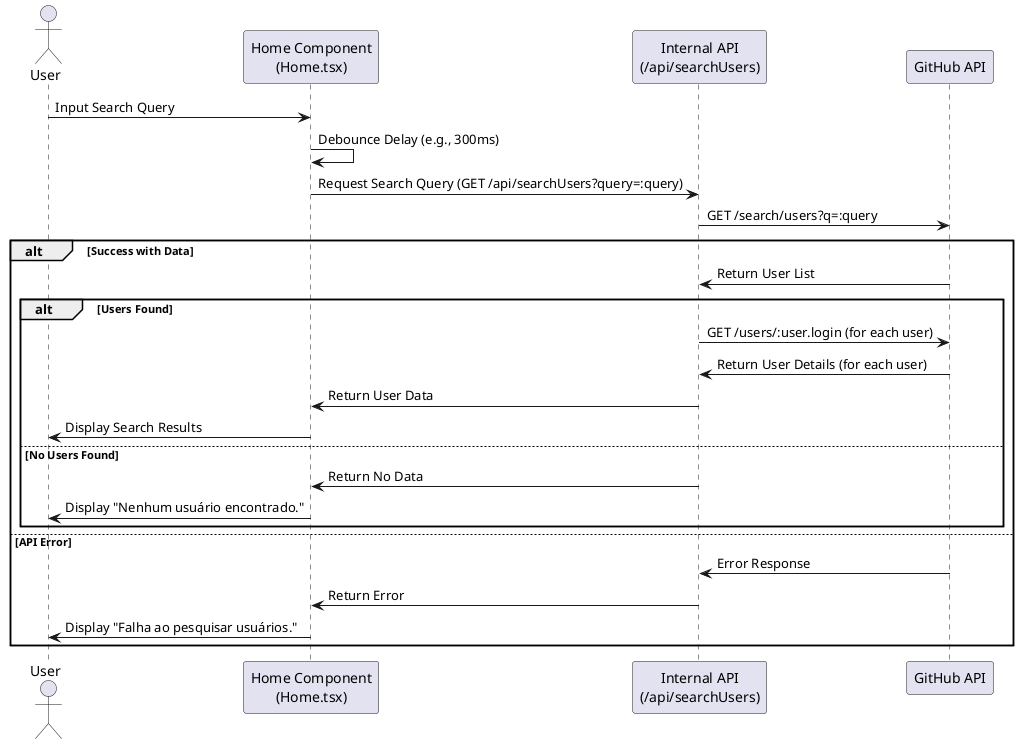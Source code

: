 @startuml
actor User

participant "Home Component\n(Home.tsx)" as Home
participant "Internal API\n(/api/searchUsers)" as InternalAPI
participant "GitHub API" as GitHubAPI

User -> Home : Input Search Query

Home -> Home : Debounce Delay (e.g., 300ms)

Home -> InternalAPI : Request Search Query (GET /api/searchUsers?query=:query)
InternalAPI -> GitHubAPI : GET /search/users?q=:query

alt Success with Data
    GitHubAPI -> InternalAPI : Return User List
    
    alt Users Found
        InternalAPI -> GitHubAPI : GET /users/:user.login (for each user)
        GitHubAPI -> InternalAPI : Return User Details (for each user)
        InternalAPI -> Home : Return User Data
        
        Home -> User : Display Search Results
    else No Users Found
        InternalAPI -> Home : Return No Data
        Home -> User : Display "Nenhum usuário encontrado."
    end
else API Error
    GitHubAPI -> InternalAPI : Error Response
    InternalAPI -> Home : Return Error
    Home -> User : Display "Falha ao pesquisar usuários."
end

@enduml

